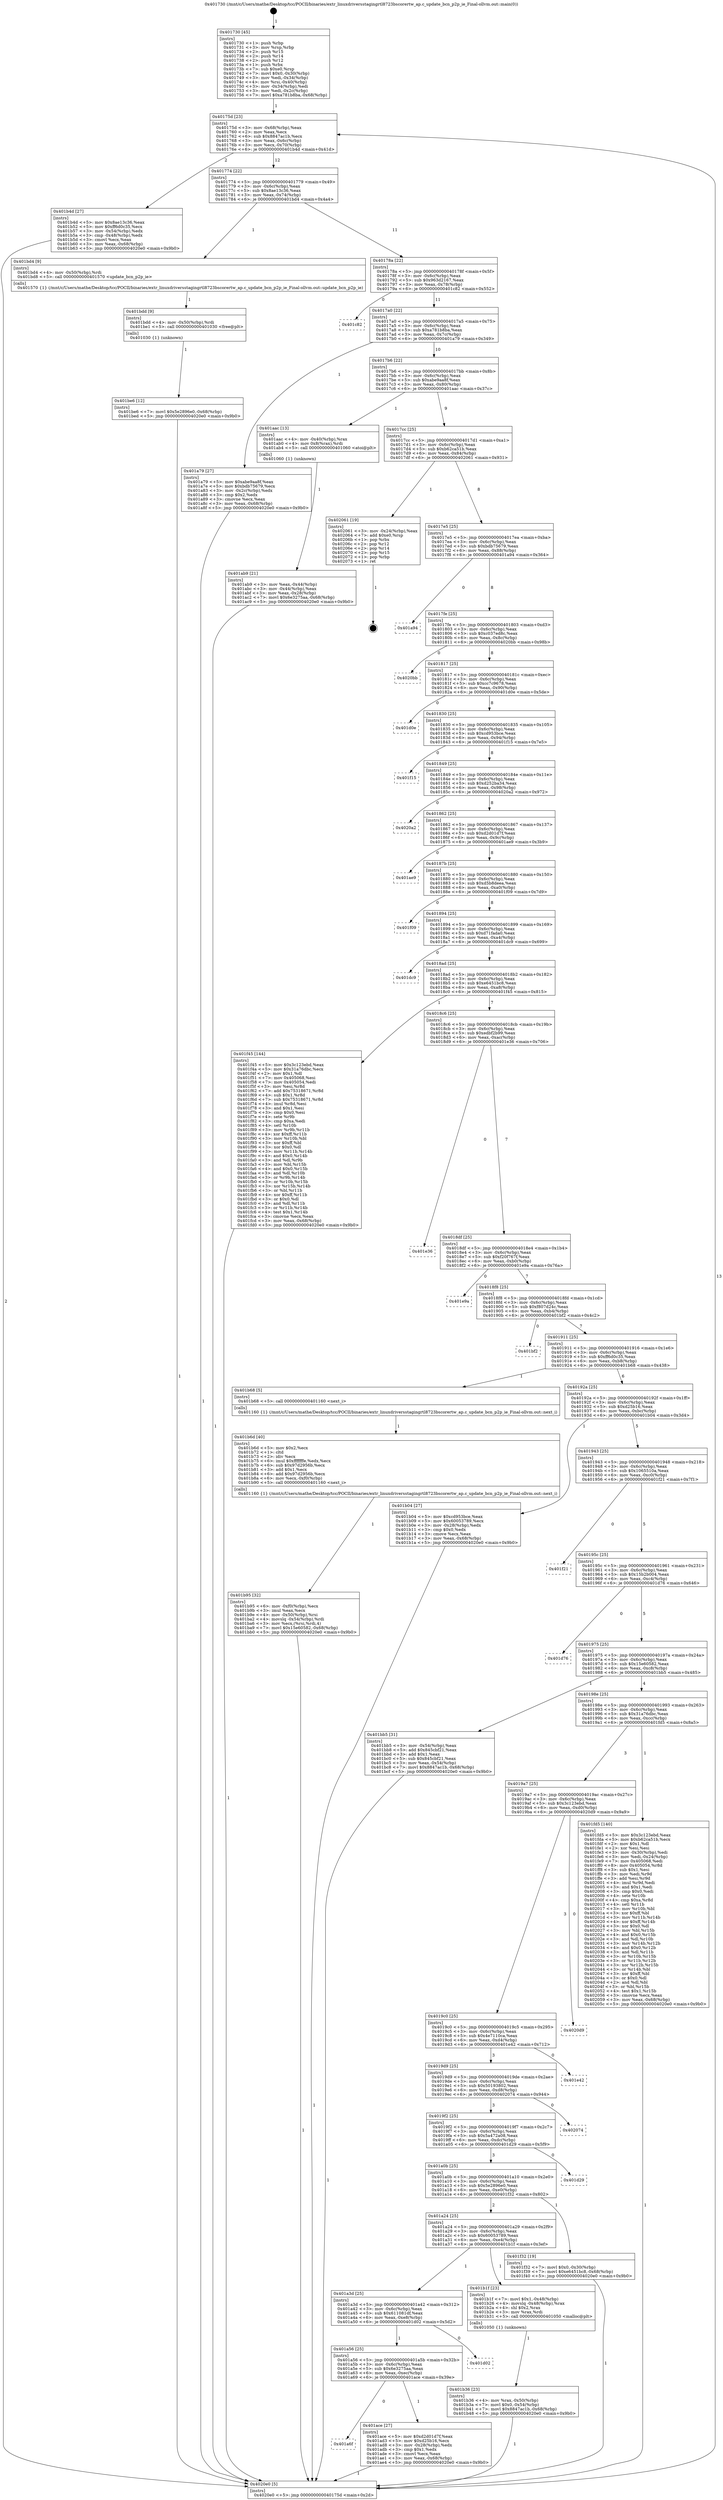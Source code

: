 digraph "0x401730" {
  label = "0x401730 (/mnt/c/Users/mathe/Desktop/tcc/POCII/binaries/extr_linuxdriversstagingrtl8723bscorertw_ap.c_update_bcn_p2p_ie_Final-ollvm.out::main(0))"
  labelloc = "t"
  node[shape=record]

  Entry [label="",width=0.3,height=0.3,shape=circle,fillcolor=black,style=filled]
  "0x40175d" [label="{
     0x40175d [23]\l
     | [instrs]\l
     &nbsp;&nbsp;0x40175d \<+3\>: mov -0x68(%rbp),%eax\l
     &nbsp;&nbsp;0x401760 \<+2\>: mov %eax,%ecx\l
     &nbsp;&nbsp;0x401762 \<+6\>: sub $0x8847ac1b,%ecx\l
     &nbsp;&nbsp;0x401768 \<+3\>: mov %eax,-0x6c(%rbp)\l
     &nbsp;&nbsp;0x40176b \<+3\>: mov %ecx,-0x70(%rbp)\l
     &nbsp;&nbsp;0x40176e \<+6\>: je 0000000000401b4d \<main+0x41d\>\l
  }"]
  "0x401b4d" [label="{
     0x401b4d [27]\l
     | [instrs]\l
     &nbsp;&nbsp;0x401b4d \<+5\>: mov $0x8ae13c36,%eax\l
     &nbsp;&nbsp;0x401b52 \<+5\>: mov $0xff6d0c35,%ecx\l
     &nbsp;&nbsp;0x401b57 \<+3\>: mov -0x54(%rbp),%edx\l
     &nbsp;&nbsp;0x401b5a \<+3\>: cmp -0x48(%rbp),%edx\l
     &nbsp;&nbsp;0x401b5d \<+3\>: cmovl %ecx,%eax\l
     &nbsp;&nbsp;0x401b60 \<+3\>: mov %eax,-0x68(%rbp)\l
     &nbsp;&nbsp;0x401b63 \<+5\>: jmp 00000000004020e0 \<main+0x9b0\>\l
  }"]
  "0x401774" [label="{
     0x401774 [22]\l
     | [instrs]\l
     &nbsp;&nbsp;0x401774 \<+5\>: jmp 0000000000401779 \<main+0x49\>\l
     &nbsp;&nbsp;0x401779 \<+3\>: mov -0x6c(%rbp),%eax\l
     &nbsp;&nbsp;0x40177c \<+5\>: sub $0x8ae13c36,%eax\l
     &nbsp;&nbsp;0x401781 \<+3\>: mov %eax,-0x74(%rbp)\l
     &nbsp;&nbsp;0x401784 \<+6\>: je 0000000000401bd4 \<main+0x4a4\>\l
  }"]
  Exit [label="",width=0.3,height=0.3,shape=circle,fillcolor=black,style=filled,peripheries=2]
  "0x401bd4" [label="{
     0x401bd4 [9]\l
     | [instrs]\l
     &nbsp;&nbsp;0x401bd4 \<+4\>: mov -0x50(%rbp),%rdi\l
     &nbsp;&nbsp;0x401bd8 \<+5\>: call 0000000000401570 \<update_bcn_p2p_ie\>\l
     | [calls]\l
     &nbsp;&nbsp;0x401570 \{1\} (/mnt/c/Users/mathe/Desktop/tcc/POCII/binaries/extr_linuxdriversstagingrtl8723bscorertw_ap.c_update_bcn_p2p_ie_Final-ollvm.out::update_bcn_p2p_ie)\l
  }"]
  "0x40178a" [label="{
     0x40178a [22]\l
     | [instrs]\l
     &nbsp;&nbsp;0x40178a \<+5\>: jmp 000000000040178f \<main+0x5f\>\l
     &nbsp;&nbsp;0x40178f \<+3\>: mov -0x6c(%rbp),%eax\l
     &nbsp;&nbsp;0x401792 \<+5\>: sub $0x963d2167,%eax\l
     &nbsp;&nbsp;0x401797 \<+3\>: mov %eax,-0x78(%rbp)\l
     &nbsp;&nbsp;0x40179a \<+6\>: je 0000000000401c82 \<main+0x552\>\l
  }"]
  "0x401be6" [label="{
     0x401be6 [12]\l
     | [instrs]\l
     &nbsp;&nbsp;0x401be6 \<+7\>: movl $0x5e2896e0,-0x68(%rbp)\l
     &nbsp;&nbsp;0x401bed \<+5\>: jmp 00000000004020e0 \<main+0x9b0\>\l
  }"]
  "0x401c82" [label="{
     0x401c82\l
  }", style=dashed]
  "0x4017a0" [label="{
     0x4017a0 [22]\l
     | [instrs]\l
     &nbsp;&nbsp;0x4017a0 \<+5\>: jmp 00000000004017a5 \<main+0x75\>\l
     &nbsp;&nbsp;0x4017a5 \<+3\>: mov -0x6c(%rbp),%eax\l
     &nbsp;&nbsp;0x4017a8 \<+5\>: sub $0xa781b8ba,%eax\l
     &nbsp;&nbsp;0x4017ad \<+3\>: mov %eax,-0x7c(%rbp)\l
     &nbsp;&nbsp;0x4017b0 \<+6\>: je 0000000000401a79 \<main+0x349\>\l
  }"]
  "0x401bdd" [label="{
     0x401bdd [9]\l
     | [instrs]\l
     &nbsp;&nbsp;0x401bdd \<+4\>: mov -0x50(%rbp),%rdi\l
     &nbsp;&nbsp;0x401be1 \<+5\>: call 0000000000401030 \<free@plt\>\l
     | [calls]\l
     &nbsp;&nbsp;0x401030 \{1\} (unknown)\l
  }"]
  "0x401a79" [label="{
     0x401a79 [27]\l
     | [instrs]\l
     &nbsp;&nbsp;0x401a79 \<+5\>: mov $0xabe9aa8f,%eax\l
     &nbsp;&nbsp;0x401a7e \<+5\>: mov $0xbdb75679,%ecx\l
     &nbsp;&nbsp;0x401a83 \<+3\>: mov -0x2c(%rbp),%edx\l
     &nbsp;&nbsp;0x401a86 \<+3\>: cmp $0x2,%edx\l
     &nbsp;&nbsp;0x401a89 \<+3\>: cmovne %ecx,%eax\l
     &nbsp;&nbsp;0x401a8c \<+3\>: mov %eax,-0x68(%rbp)\l
     &nbsp;&nbsp;0x401a8f \<+5\>: jmp 00000000004020e0 \<main+0x9b0\>\l
  }"]
  "0x4017b6" [label="{
     0x4017b6 [22]\l
     | [instrs]\l
     &nbsp;&nbsp;0x4017b6 \<+5\>: jmp 00000000004017bb \<main+0x8b\>\l
     &nbsp;&nbsp;0x4017bb \<+3\>: mov -0x6c(%rbp),%eax\l
     &nbsp;&nbsp;0x4017be \<+5\>: sub $0xabe9aa8f,%eax\l
     &nbsp;&nbsp;0x4017c3 \<+3\>: mov %eax,-0x80(%rbp)\l
     &nbsp;&nbsp;0x4017c6 \<+6\>: je 0000000000401aac \<main+0x37c\>\l
  }"]
  "0x4020e0" [label="{
     0x4020e0 [5]\l
     | [instrs]\l
     &nbsp;&nbsp;0x4020e0 \<+5\>: jmp 000000000040175d \<main+0x2d\>\l
  }"]
  "0x401730" [label="{
     0x401730 [45]\l
     | [instrs]\l
     &nbsp;&nbsp;0x401730 \<+1\>: push %rbp\l
     &nbsp;&nbsp;0x401731 \<+3\>: mov %rsp,%rbp\l
     &nbsp;&nbsp;0x401734 \<+2\>: push %r15\l
     &nbsp;&nbsp;0x401736 \<+2\>: push %r14\l
     &nbsp;&nbsp;0x401738 \<+2\>: push %r12\l
     &nbsp;&nbsp;0x40173a \<+1\>: push %rbx\l
     &nbsp;&nbsp;0x40173b \<+7\>: sub $0xe0,%rsp\l
     &nbsp;&nbsp;0x401742 \<+7\>: movl $0x0,-0x30(%rbp)\l
     &nbsp;&nbsp;0x401749 \<+3\>: mov %edi,-0x34(%rbp)\l
     &nbsp;&nbsp;0x40174c \<+4\>: mov %rsi,-0x40(%rbp)\l
     &nbsp;&nbsp;0x401750 \<+3\>: mov -0x34(%rbp),%edi\l
     &nbsp;&nbsp;0x401753 \<+3\>: mov %edi,-0x2c(%rbp)\l
     &nbsp;&nbsp;0x401756 \<+7\>: movl $0xa781b8ba,-0x68(%rbp)\l
  }"]
  "0x401b95" [label="{
     0x401b95 [32]\l
     | [instrs]\l
     &nbsp;&nbsp;0x401b95 \<+6\>: mov -0xf0(%rbp),%ecx\l
     &nbsp;&nbsp;0x401b9b \<+3\>: imul %eax,%ecx\l
     &nbsp;&nbsp;0x401b9e \<+4\>: mov -0x50(%rbp),%rsi\l
     &nbsp;&nbsp;0x401ba2 \<+4\>: movslq -0x54(%rbp),%rdi\l
     &nbsp;&nbsp;0x401ba6 \<+3\>: mov %ecx,(%rsi,%rdi,4)\l
     &nbsp;&nbsp;0x401ba9 \<+7\>: movl $0x15e60582,-0x68(%rbp)\l
     &nbsp;&nbsp;0x401bb0 \<+5\>: jmp 00000000004020e0 \<main+0x9b0\>\l
  }"]
  "0x401aac" [label="{
     0x401aac [13]\l
     | [instrs]\l
     &nbsp;&nbsp;0x401aac \<+4\>: mov -0x40(%rbp),%rax\l
     &nbsp;&nbsp;0x401ab0 \<+4\>: mov 0x8(%rax),%rdi\l
     &nbsp;&nbsp;0x401ab4 \<+5\>: call 0000000000401060 \<atoi@plt\>\l
     | [calls]\l
     &nbsp;&nbsp;0x401060 \{1\} (unknown)\l
  }"]
  "0x4017cc" [label="{
     0x4017cc [25]\l
     | [instrs]\l
     &nbsp;&nbsp;0x4017cc \<+5\>: jmp 00000000004017d1 \<main+0xa1\>\l
     &nbsp;&nbsp;0x4017d1 \<+3\>: mov -0x6c(%rbp),%eax\l
     &nbsp;&nbsp;0x4017d4 \<+5\>: sub $0xb62ca51b,%eax\l
     &nbsp;&nbsp;0x4017d9 \<+6\>: mov %eax,-0x84(%rbp)\l
     &nbsp;&nbsp;0x4017df \<+6\>: je 0000000000402061 \<main+0x931\>\l
  }"]
  "0x401ab9" [label="{
     0x401ab9 [21]\l
     | [instrs]\l
     &nbsp;&nbsp;0x401ab9 \<+3\>: mov %eax,-0x44(%rbp)\l
     &nbsp;&nbsp;0x401abc \<+3\>: mov -0x44(%rbp),%eax\l
     &nbsp;&nbsp;0x401abf \<+3\>: mov %eax,-0x28(%rbp)\l
     &nbsp;&nbsp;0x401ac2 \<+7\>: movl $0x6e3275aa,-0x68(%rbp)\l
     &nbsp;&nbsp;0x401ac9 \<+5\>: jmp 00000000004020e0 \<main+0x9b0\>\l
  }"]
  "0x401b6d" [label="{
     0x401b6d [40]\l
     | [instrs]\l
     &nbsp;&nbsp;0x401b6d \<+5\>: mov $0x2,%ecx\l
     &nbsp;&nbsp;0x401b72 \<+1\>: cltd\l
     &nbsp;&nbsp;0x401b73 \<+2\>: idiv %ecx\l
     &nbsp;&nbsp;0x401b75 \<+6\>: imul $0xfffffffe,%edx,%ecx\l
     &nbsp;&nbsp;0x401b7b \<+6\>: sub $0x97d2956b,%ecx\l
     &nbsp;&nbsp;0x401b81 \<+3\>: add $0x1,%ecx\l
     &nbsp;&nbsp;0x401b84 \<+6\>: add $0x97d2956b,%ecx\l
     &nbsp;&nbsp;0x401b8a \<+6\>: mov %ecx,-0xf0(%rbp)\l
     &nbsp;&nbsp;0x401b90 \<+5\>: call 0000000000401160 \<next_i\>\l
     | [calls]\l
     &nbsp;&nbsp;0x401160 \{1\} (/mnt/c/Users/mathe/Desktop/tcc/POCII/binaries/extr_linuxdriversstagingrtl8723bscorertw_ap.c_update_bcn_p2p_ie_Final-ollvm.out::next_i)\l
  }"]
  "0x402061" [label="{
     0x402061 [19]\l
     | [instrs]\l
     &nbsp;&nbsp;0x402061 \<+3\>: mov -0x24(%rbp),%eax\l
     &nbsp;&nbsp;0x402064 \<+7\>: add $0xe0,%rsp\l
     &nbsp;&nbsp;0x40206b \<+1\>: pop %rbx\l
     &nbsp;&nbsp;0x40206c \<+2\>: pop %r12\l
     &nbsp;&nbsp;0x40206e \<+2\>: pop %r14\l
     &nbsp;&nbsp;0x402070 \<+2\>: pop %r15\l
     &nbsp;&nbsp;0x402072 \<+1\>: pop %rbp\l
     &nbsp;&nbsp;0x402073 \<+1\>: ret\l
  }"]
  "0x4017e5" [label="{
     0x4017e5 [25]\l
     | [instrs]\l
     &nbsp;&nbsp;0x4017e5 \<+5\>: jmp 00000000004017ea \<main+0xba\>\l
     &nbsp;&nbsp;0x4017ea \<+3\>: mov -0x6c(%rbp),%eax\l
     &nbsp;&nbsp;0x4017ed \<+5\>: sub $0xbdb75679,%eax\l
     &nbsp;&nbsp;0x4017f2 \<+6\>: mov %eax,-0x88(%rbp)\l
     &nbsp;&nbsp;0x4017f8 \<+6\>: je 0000000000401a94 \<main+0x364\>\l
  }"]
  "0x401b36" [label="{
     0x401b36 [23]\l
     | [instrs]\l
     &nbsp;&nbsp;0x401b36 \<+4\>: mov %rax,-0x50(%rbp)\l
     &nbsp;&nbsp;0x401b3a \<+7\>: movl $0x0,-0x54(%rbp)\l
     &nbsp;&nbsp;0x401b41 \<+7\>: movl $0x8847ac1b,-0x68(%rbp)\l
     &nbsp;&nbsp;0x401b48 \<+5\>: jmp 00000000004020e0 \<main+0x9b0\>\l
  }"]
  "0x401a94" [label="{
     0x401a94\l
  }", style=dashed]
  "0x4017fe" [label="{
     0x4017fe [25]\l
     | [instrs]\l
     &nbsp;&nbsp;0x4017fe \<+5\>: jmp 0000000000401803 \<main+0xd3\>\l
     &nbsp;&nbsp;0x401803 \<+3\>: mov -0x6c(%rbp),%eax\l
     &nbsp;&nbsp;0x401806 \<+5\>: sub $0xc037ed8c,%eax\l
     &nbsp;&nbsp;0x40180b \<+6\>: mov %eax,-0x8c(%rbp)\l
     &nbsp;&nbsp;0x401811 \<+6\>: je 00000000004020bb \<main+0x98b\>\l
  }"]
  "0x401a6f" [label="{
     0x401a6f\l
  }", style=dashed]
  "0x4020bb" [label="{
     0x4020bb\l
  }", style=dashed]
  "0x401817" [label="{
     0x401817 [25]\l
     | [instrs]\l
     &nbsp;&nbsp;0x401817 \<+5\>: jmp 000000000040181c \<main+0xec\>\l
     &nbsp;&nbsp;0x40181c \<+3\>: mov -0x6c(%rbp),%eax\l
     &nbsp;&nbsp;0x40181f \<+5\>: sub $0xcc7c9678,%eax\l
     &nbsp;&nbsp;0x401824 \<+6\>: mov %eax,-0x90(%rbp)\l
     &nbsp;&nbsp;0x40182a \<+6\>: je 0000000000401d0e \<main+0x5de\>\l
  }"]
  "0x401ace" [label="{
     0x401ace [27]\l
     | [instrs]\l
     &nbsp;&nbsp;0x401ace \<+5\>: mov $0xd2d01d7f,%eax\l
     &nbsp;&nbsp;0x401ad3 \<+5\>: mov $0xd25b16,%ecx\l
     &nbsp;&nbsp;0x401ad8 \<+3\>: mov -0x28(%rbp),%edx\l
     &nbsp;&nbsp;0x401adb \<+3\>: cmp $0x1,%edx\l
     &nbsp;&nbsp;0x401ade \<+3\>: cmovl %ecx,%eax\l
     &nbsp;&nbsp;0x401ae1 \<+3\>: mov %eax,-0x68(%rbp)\l
     &nbsp;&nbsp;0x401ae4 \<+5\>: jmp 00000000004020e0 \<main+0x9b0\>\l
  }"]
  "0x401d0e" [label="{
     0x401d0e\l
  }", style=dashed]
  "0x401830" [label="{
     0x401830 [25]\l
     | [instrs]\l
     &nbsp;&nbsp;0x401830 \<+5\>: jmp 0000000000401835 \<main+0x105\>\l
     &nbsp;&nbsp;0x401835 \<+3\>: mov -0x6c(%rbp),%eax\l
     &nbsp;&nbsp;0x401838 \<+5\>: sub $0xcd953bce,%eax\l
     &nbsp;&nbsp;0x40183d \<+6\>: mov %eax,-0x94(%rbp)\l
     &nbsp;&nbsp;0x401843 \<+6\>: je 0000000000401f15 \<main+0x7e5\>\l
  }"]
  "0x401a56" [label="{
     0x401a56 [25]\l
     | [instrs]\l
     &nbsp;&nbsp;0x401a56 \<+5\>: jmp 0000000000401a5b \<main+0x32b\>\l
     &nbsp;&nbsp;0x401a5b \<+3\>: mov -0x6c(%rbp),%eax\l
     &nbsp;&nbsp;0x401a5e \<+5\>: sub $0x6e3275aa,%eax\l
     &nbsp;&nbsp;0x401a63 \<+6\>: mov %eax,-0xec(%rbp)\l
     &nbsp;&nbsp;0x401a69 \<+6\>: je 0000000000401ace \<main+0x39e\>\l
  }"]
  "0x401f15" [label="{
     0x401f15\l
  }", style=dashed]
  "0x401849" [label="{
     0x401849 [25]\l
     | [instrs]\l
     &nbsp;&nbsp;0x401849 \<+5\>: jmp 000000000040184e \<main+0x11e\>\l
     &nbsp;&nbsp;0x40184e \<+3\>: mov -0x6c(%rbp),%eax\l
     &nbsp;&nbsp;0x401851 \<+5\>: sub $0xd252ba34,%eax\l
     &nbsp;&nbsp;0x401856 \<+6\>: mov %eax,-0x98(%rbp)\l
     &nbsp;&nbsp;0x40185c \<+6\>: je 00000000004020a2 \<main+0x972\>\l
  }"]
  "0x401d02" [label="{
     0x401d02\l
  }", style=dashed]
  "0x4020a2" [label="{
     0x4020a2\l
  }", style=dashed]
  "0x401862" [label="{
     0x401862 [25]\l
     | [instrs]\l
     &nbsp;&nbsp;0x401862 \<+5\>: jmp 0000000000401867 \<main+0x137\>\l
     &nbsp;&nbsp;0x401867 \<+3\>: mov -0x6c(%rbp),%eax\l
     &nbsp;&nbsp;0x40186a \<+5\>: sub $0xd2d01d7f,%eax\l
     &nbsp;&nbsp;0x40186f \<+6\>: mov %eax,-0x9c(%rbp)\l
     &nbsp;&nbsp;0x401875 \<+6\>: je 0000000000401ae9 \<main+0x3b9\>\l
  }"]
  "0x401a3d" [label="{
     0x401a3d [25]\l
     | [instrs]\l
     &nbsp;&nbsp;0x401a3d \<+5\>: jmp 0000000000401a42 \<main+0x312\>\l
     &nbsp;&nbsp;0x401a42 \<+3\>: mov -0x6c(%rbp),%eax\l
     &nbsp;&nbsp;0x401a45 \<+5\>: sub $0x611081df,%eax\l
     &nbsp;&nbsp;0x401a4a \<+6\>: mov %eax,-0xe8(%rbp)\l
     &nbsp;&nbsp;0x401a50 \<+6\>: je 0000000000401d02 \<main+0x5d2\>\l
  }"]
  "0x401ae9" [label="{
     0x401ae9\l
  }", style=dashed]
  "0x40187b" [label="{
     0x40187b [25]\l
     | [instrs]\l
     &nbsp;&nbsp;0x40187b \<+5\>: jmp 0000000000401880 \<main+0x150\>\l
     &nbsp;&nbsp;0x401880 \<+3\>: mov -0x6c(%rbp),%eax\l
     &nbsp;&nbsp;0x401883 \<+5\>: sub $0xd5b8deea,%eax\l
     &nbsp;&nbsp;0x401888 \<+6\>: mov %eax,-0xa0(%rbp)\l
     &nbsp;&nbsp;0x40188e \<+6\>: je 0000000000401f09 \<main+0x7d9\>\l
  }"]
  "0x401b1f" [label="{
     0x401b1f [23]\l
     | [instrs]\l
     &nbsp;&nbsp;0x401b1f \<+7\>: movl $0x1,-0x48(%rbp)\l
     &nbsp;&nbsp;0x401b26 \<+4\>: movslq -0x48(%rbp),%rax\l
     &nbsp;&nbsp;0x401b2a \<+4\>: shl $0x2,%rax\l
     &nbsp;&nbsp;0x401b2e \<+3\>: mov %rax,%rdi\l
     &nbsp;&nbsp;0x401b31 \<+5\>: call 0000000000401050 \<malloc@plt\>\l
     | [calls]\l
     &nbsp;&nbsp;0x401050 \{1\} (unknown)\l
  }"]
  "0x401f09" [label="{
     0x401f09\l
  }", style=dashed]
  "0x401894" [label="{
     0x401894 [25]\l
     | [instrs]\l
     &nbsp;&nbsp;0x401894 \<+5\>: jmp 0000000000401899 \<main+0x169\>\l
     &nbsp;&nbsp;0x401899 \<+3\>: mov -0x6c(%rbp),%eax\l
     &nbsp;&nbsp;0x40189c \<+5\>: sub $0xd71fada0,%eax\l
     &nbsp;&nbsp;0x4018a1 \<+6\>: mov %eax,-0xa4(%rbp)\l
     &nbsp;&nbsp;0x4018a7 \<+6\>: je 0000000000401dc9 \<main+0x699\>\l
  }"]
  "0x401a24" [label="{
     0x401a24 [25]\l
     | [instrs]\l
     &nbsp;&nbsp;0x401a24 \<+5\>: jmp 0000000000401a29 \<main+0x2f9\>\l
     &nbsp;&nbsp;0x401a29 \<+3\>: mov -0x6c(%rbp),%eax\l
     &nbsp;&nbsp;0x401a2c \<+5\>: sub $0x60053789,%eax\l
     &nbsp;&nbsp;0x401a31 \<+6\>: mov %eax,-0xe4(%rbp)\l
     &nbsp;&nbsp;0x401a37 \<+6\>: je 0000000000401b1f \<main+0x3ef\>\l
  }"]
  "0x401dc9" [label="{
     0x401dc9\l
  }", style=dashed]
  "0x4018ad" [label="{
     0x4018ad [25]\l
     | [instrs]\l
     &nbsp;&nbsp;0x4018ad \<+5\>: jmp 00000000004018b2 \<main+0x182\>\l
     &nbsp;&nbsp;0x4018b2 \<+3\>: mov -0x6c(%rbp),%eax\l
     &nbsp;&nbsp;0x4018b5 \<+5\>: sub $0xe6451bc8,%eax\l
     &nbsp;&nbsp;0x4018ba \<+6\>: mov %eax,-0xa8(%rbp)\l
     &nbsp;&nbsp;0x4018c0 \<+6\>: je 0000000000401f45 \<main+0x815\>\l
  }"]
  "0x401f32" [label="{
     0x401f32 [19]\l
     | [instrs]\l
     &nbsp;&nbsp;0x401f32 \<+7\>: movl $0x0,-0x30(%rbp)\l
     &nbsp;&nbsp;0x401f39 \<+7\>: movl $0xe6451bc8,-0x68(%rbp)\l
     &nbsp;&nbsp;0x401f40 \<+5\>: jmp 00000000004020e0 \<main+0x9b0\>\l
  }"]
  "0x401f45" [label="{
     0x401f45 [144]\l
     | [instrs]\l
     &nbsp;&nbsp;0x401f45 \<+5\>: mov $0x3c123ebd,%eax\l
     &nbsp;&nbsp;0x401f4a \<+5\>: mov $0x31a76dbc,%ecx\l
     &nbsp;&nbsp;0x401f4f \<+2\>: mov $0x1,%dl\l
     &nbsp;&nbsp;0x401f51 \<+7\>: mov 0x405068,%esi\l
     &nbsp;&nbsp;0x401f58 \<+7\>: mov 0x405054,%edi\l
     &nbsp;&nbsp;0x401f5f \<+3\>: mov %esi,%r8d\l
     &nbsp;&nbsp;0x401f62 \<+7\>: add $0x75318671,%r8d\l
     &nbsp;&nbsp;0x401f69 \<+4\>: sub $0x1,%r8d\l
     &nbsp;&nbsp;0x401f6d \<+7\>: sub $0x75318671,%r8d\l
     &nbsp;&nbsp;0x401f74 \<+4\>: imul %r8d,%esi\l
     &nbsp;&nbsp;0x401f78 \<+3\>: and $0x1,%esi\l
     &nbsp;&nbsp;0x401f7b \<+3\>: cmp $0x0,%esi\l
     &nbsp;&nbsp;0x401f7e \<+4\>: sete %r9b\l
     &nbsp;&nbsp;0x401f82 \<+3\>: cmp $0xa,%edi\l
     &nbsp;&nbsp;0x401f85 \<+4\>: setl %r10b\l
     &nbsp;&nbsp;0x401f89 \<+3\>: mov %r9b,%r11b\l
     &nbsp;&nbsp;0x401f8c \<+4\>: xor $0xff,%r11b\l
     &nbsp;&nbsp;0x401f90 \<+3\>: mov %r10b,%bl\l
     &nbsp;&nbsp;0x401f93 \<+3\>: xor $0xff,%bl\l
     &nbsp;&nbsp;0x401f96 \<+3\>: xor $0x0,%dl\l
     &nbsp;&nbsp;0x401f99 \<+3\>: mov %r11b,%r14b\l
     &nbsp;&nbsp;0x401f9c \<+4\>: and $0x0,%r14b\l
     &nbsp;&nbsp;0x401fa0 \<+3\>: and %dl,%r9b\l
     &nbsp;&nbsp;0x401fa3 \<+3\>: mov %bl,%r15b\l
     &nbsp;&nbsp;0x401fa6 \<+4\>: and $0x0,%r15b\l
     &nbsp;&nbsp;0x401faa \<+3\>: and %dl,%r10b\l
     &nbsp;&nbsp;0x401fad \<+3\>: or %r9b,%r14b\l
     &nbsp;&nbsp;0x401fb0 \<+3\>: or %r10b,%r15b\l
     &nbsp;&nbsp;0x401fb3 \<+3\>: xor %r15b,%r14b\l
     &nbsp;&nbsp;0x401fb6 \<+3\>: or %bl,%r11b\l
     &nbsp;&nbsp;0x401fb9 \<+4\>: xor $0xff,%r11b\l
     &nbsp;&nbsp;0x401fbd \<+3\>: or $0x0,%dl\l
     &nbsp;&nbsp;0x401fc0 \<+3\>: and %dl,%r11b\l
     &nbsp;&nbsp;0x401fc3 \<+3\>: or %r11b,%r14b\l
     &nbsp;&nbsp;0x401fc6 \<+4\>: test $0x1,%r14b\l
     &nbsp;&nbsp;0x401fca \<+3\>: cmovne %ecx,%eax\l
     &nbsp;&nbsp;0x401fcd \<+3\>: mov %eax,-0x68(%rbp)\l
     &nbsp;&nbsp;0x401fd0 \<+5\>: jmp 00000000004020e0 \<main+0x9b0\>\l
  }"]
  "0x4018c6" [label="{
     0x4018c6 [25]\l
     | [instrs]\l
     &nbsp;&nbsp;0x4018c6 \<+5\>: jmp 00000000004018cb \<main+0x19b\>\l
     &nbsp;&nbsp;0x4018cb \<+3\>: mov -0x6c(%rbp),%eax\l
     &nbsp;&nbsp;0x4018ce \<+5\>: sub $0xedbf2b99,%eax\l
     &nbsp;&nbsp;0x4018d3 \<+6\>: mov %eax,-0xac(%rbp)\l
     &nbsp;&nbsp;0x4018d9 \<+6\>: je 0000000000401e36 \<main+0x706\>\l
  }"]
  "0x401a0b" [label="{
     0x401a0b [25]\l
     | [instrs]\l
     &nbsp;&nbsp;0x401a0b \<+5\>: jmp 0000000000401a10 \<main+0x2e0\>\l
     &nbsp;&nbsp;0x401a10 \<+3\>: mov -0x6c(%rbp),%eax\l
     &nbsp;&nbsp;0x401a13 \<+5\>: sub $0x5e2896e0,%eax\l
     &nbsp;&nbsp;0x401a18 \<+6\>: mov %eax,-0xe0(%rbp)\l
     &nbsp;&nbsp;0x401a1e \<+6\>: je 0000000000401f32 \<main+0x802\>\l
  }"]
  "0x401e36" [label="{
     0x401e36\l
  }", style=dashed]
  "0x4018df" [label="{
     0x4018df [25]\l
     | [instrs]\l
     &nbsp;&nbsp;0x4018df \<+5\>: jmp 00000000004018e4 \<main+0x1b4\>\l
     &nbsp;&nbsp;0x4018e4 \<+3\>: mov -0x6c(%rbp),%eax\l
     &nbsp;&nbsp;0x4018e7 \<+5\>: sub $0xf20f767f,%eax\l
     &nbsp;&nbsp;0x4018ec \<+6\>: mov %eax,-0xb0(%rbp)\l
     &nbsp;&nbsp;0x4018f2 \<+6\>: je 0000000000401e9a \<main+0x76a\>\l
  }"]
  "0x401d29" [label="{
     0x401d29\l
  }", style=dashed]
  "0x401e9a" [label="{
     0x401e9a\l
  }", style=dashed]
  "0x4018f8" [label="{
     0x4018f8 [25]\l
     | [instrs]\l
     &nbsp;&nbsp;0x4018f8 \<+5\>: jmp 00000000004018fd \<main+0x1cd\>\l
     &nbsp;&nbsp;0x4018fd \<+3\>: mov -0x6c(%rbp),%eax\l
     &nbsp;&nbsp;0x401900 \<+5\>: sub $0xf807d24c,%eax\l
     &nbsp;&nbsp;0x401905 \<+6\>: mov %eax,-0xb4(%rbp)\l
     &nbsp;&nbsp;0x40190b \<+6\>: je 0000000000401bf2 \<main+0x4c2\>\l
  }"]
  "0x4019f2" [label="{
     0x4019f2 [25]\l
     | [instrs]\l
     &nbsp;&nbsp;0x4019f2 \<+5\>: jmp 00000000004019f7 \<main+0x2c7\>\l
     &nbsp;&nbsp;0x4019f7 \<+3\>: mov -0x6c(%rbp),%eax\l
     &nbsp;&nbsp;0x4019fa \<+5\>: sub $0x5a472a08,%eax\l
     &nbsp;&nbsp;0x4019ff \<+6\>: mov %eax,-0xdc(%rbp)\l
     &nbsp;&nbsp;0x401a05 \<+6\>: je 0000000000401d29 \<main+0x5f9\>\l
  }"]
  "0x401bf2" [label="{
     0x401bf2\l
  }", style=dashed]
  "0x401911" [label="{
     0x401911 [25]\l
     | [instrs]\l
     &nbsp;&nbsp;0x401911 \<+5\>: jmp 0000000000401916 \<main+0x1e6\>\l
     &nbsp;&nbsp;0x401916 \<+3\>: mov -0x6c(%rbp),%eax\l
     &nbsp;&nbsp;0x401919 \<+5\>: sub $0xff6d0c35,%eax\l
     &nbsp;&nbsp;0x40191e \<+6\>: mov %eax,-0xb8(%rbp)\l
     &nbsp;&nbsp;0x401924 \<+6\>: je 0000000000401b68 \<main+0x438\>\l
  }"]
  "0x402074" [label="{
     0x402074\l
  }", style=dashed]
  "0x401b68" [label="{
     0x401b68 [5]\l
     | [instrs]\l
     &nbsp;&nbsp;0x401b68 \<+5\>: call 0000000000401160 \<next_i\>\l
     | [calls]\l
     &nbsp;&nbsp;0x401160 \{1\} (/mnt/c/Users/mathe/Desktop/tcc/POCII/binaries/extr_linuxdriversstagingrtl8723bscorertw_ap.c_update_bcn_p2p_ie_Final-ollvm.out::next_i)\l
  }"]
  "0x40192a" [label="{
     0x40192a [25]\l
     | [instrs]\l
     &nbsp;&nbsp;0x40192a \<+5\>: jmp 000000000040192f \<main+0x1ff\>\l
     &nbsp;&nbsp;0x40192f \<+3\>: mov -0x6c(%rbp),%eax\l
     &nbsp;&nbsp;0x401932 \<+5\>: sub $0xd25b16,%eax\l
     &nbsp;&nbsp;0x401937 \<+6\>: mov %eax,-0xbc(%rbp)\l
     &nbsp;&nbsp;0x40193d \<+6\>: je 0000000000401b04 \<main+0x3d4\>\l
  }"]
  "0x4019d9" [label="{
     0x4019d9 [25]\l
     | [instrs]\l
     &nbsp;&nbsp;0x4019d9 \<+5\>: jmp 00000000004019de \<main+0x2ae\>\l
     &nbsp;&nbsp;0x4019de \<+3\>: mov -0x6c(%rbp),%eax\l
     &nbsp;&nbsp;0x4019e1 \<+5\>: sub $0x50193802,%eax\l
     &nbsp;&nbsp;0x4019e6 \<+6\>: mov %eax,-0xd8(%rbp)\l
     &nbsp;&nbsp;0x4019ec \<+6\>: je 0000000000402074 \<main+0x944\>\l
  }"]
  "0x401b04" [label="{
     0x401b04 [27]\l
     | [instrs]\l
     &nbsp;&nbsp;0x401b04 \<+5\>: mov $0xcd953bce,%eax\l
     &nbsp;&nbsp;0x401b09 \<+5\>: mov $0x60053789,%ecx\l
     &nbsp;&nbsp;0x401b0e \<+3\>: mov -0x28(%rbp),%edx\l
     &nbsp;&nbsp;0x401b11 \<+3\>: cmp $0x0,%edx\l
     &nbsp;&nbsp;0x401b14 \<+3\>: cmove %ecx,%eax\l
     &nbsp;&nbsp;0x401b17 \<+3\>: mov %eax,-0x68(%rbp)\l
     &nbsp;&nbsp;0x401b1a \<+5\>: jmp 00000000004020e0 \<main+0x9b0\>\l
  }"]
  "0x401943" [label="{
     0x401943 [25]\l
     | [instrs]\l
     &nbsp;&nbsp;0x401943 \<+5\>: jmp 0000000000401948 \<main+0x218\>\l
     &nbsp;&nbsp;0x401948 \<+3\>: mov -0x6c(%rbp),%eax\l
     &nbsp;&nbsp;0x40194b \<+5\>: sub $0x1065510a,%eax\l
     &nbsp;&nbsp;0x401950 \<+6\>: mov %eax,-0xc0(%rbp)\l
     &nbsp;&nbsp;0x401956 \<+6\>: je 0000000000401f21 \<main+0x7f1\>\l
  }"]
  "0x401e42" [label="{
     0x401e42\l
  }", style=dashed]
  "0x401f21" [label="{
     0x401f21\l
  }", style=dashed]
  "0x40195c" [label="{
     0x40195c [25]\l
     | [instrs]\l
     &nbsp;&nbsp;0x40195c \<+5\>: jmp 0000000000401961 \<main+0x231\>\l
     &nbsp;&nbsp;0x401961 \<+3\>: mov -0x6c(%rbp),%eax\l
     &nbsp;&nbsp;0x401964 \<+5\>: sub $0x15b2b004,%eax\l
     &nbsp;&nbsp;0x401969 \<+6\>: mov %eax,-0xc4(%rbp)\l
     &nbsp;&nbsp;0x40196f \<+6\>: je 0000000000401d76 \<main+0x646\>\l
  }"]
  "0x4019c0" [label="{
     0x4019c0 [25]\l
     | [instrs]\l
     &nbsp;&nbsp;0x4019c0 \<+5\>: jmp 00000000004019c5 \<main+0x295\>\l
     &nbsp;&nbsp;0x4019c5 \<+3\>: mov -0x6c(%rbp),%eax\l
     &nbsp;&nbsp;0x4019c8 \<+5\>: sub $0x4e7110ca,%eax\l
     &nbsp;&nbsp;0x4019cd \<+6\>: mov %eax,-0xd4(%rbp)\l
     &nbsp;&nbsp;0x4019d3 \<+6\>: je 0000000000401e42 \<main+0x712\>\l
  }"]
  "0x401d76" [label="{
     0x401d76\l
  }", style=dashed]
  "0x401975" [label="{
     0x401975 [25]\l
     | [instrs]\l
     &nbsp;&nbsp;0x401975 \<+5\>: jmp 000000000040197a \<main+0x24a\>\l
     &nbsp;&nbsp;0x40197a \<+3\>: mov -0x6c(%rbp),%eax\l
     &nbsp;&nbsp;0x40197d \<+5\>: sub $0x15e60582,%eax\l
     &nbsp;&nbsp;0x401982 \<+6\>: mov %eax,-0xc8(%rbp)\l
     &nbsp;&nbsp;0x401988 \<+6\>: je 0000000000401bb5 \<main+0x485\>\l
  }"]
  "0x4020d9" [label="{
     0x4020d9\l
  }", style=dashed]
  "0x401bb5" [label="{
     0x401bb5 [31]\l
     | [instrs]\l
     &nbsp;&nbsp;0x401bb5 \<+3\>: mov -0x54(%rbp),%eax\l
     &nbsp;&nbsp;0x401bb8 \<+5\>: add $0x845cbf21,%eax\l
     &nbsp;&nbsp;0x401bbd \<+3\>: add $0x1,%eax\l
     &nbsp;&nbsp;0x401bc0 \<+5\>: sub $0x845cbf21,%eax\l
     &nbsp;&nbsp;0x401bc5 \<+3\>: mov %eax,-0x54(%rbp)\l
     &nbsp;&nbsp;0x401bc8 \<+7\>: movl $0x8847ac1b,-0x68(%rbp)\l
     &nbsp;&nbsp;0x401bcf \<+5\>: jmp 00000000004020e0 \<main+0x9b0\>\l
  }"]
  "0x40198e" [label="{
     0x40198e [25]\l
     | [instrs]\l
     &nbsp;&nbsp;0x40198e \<+5\>: jmp 0000000000401993 \<main+0x263\>\l
     &nbsp;&nbsp;0x401993 \<+3\>: mov -0x6c(%rbp),%eax\l
     &nbsp;&nbsp;0x401996 \<+5\>: sub $0x31a76dbc,%eax\l
     &nbsp;&nbsp;0x40199b \<+6\>: mov %eax,-0xcc(%rbp)\l
     &nbsp;&nbsp;0x4019a1 \<+6\>: je 0000000000401fd5 \<main+0x8a5\>\l
  }"]
  "0x4019a7" [label="{
     0x4019a7 [25]\l
     | [instrs]\l
     &nbsp;&nbsp;0x4019a7 \<+5\>: jmp 00000000004019ac \<main+0x27c\>\l
     &nbsp;&nbsp;0x4019ac \<+3\>: mov -0x6c(%rbp),%eax\l
     &nbsp;&nbsp;0x4019af \<+5\>: sub $0x3c123ebd,%eax\l
     &nbsp;&nbsp;0x4019b4 \<+6\>: mov %eax,-0xd0(%rbp)\l
     &nbsp;&nbsp;0x4019ba \<+6\>: je 00000000004020d9 \<main+0x9a9\>\l
  }"]
  "0x401fd5" [label="{
     0x401fd5 [140]\l
     | [instrs]\l
     &nbsp;&nbsp;0x401fd5 \<+5\>: mov $0x3c123ebd,%eax\l
     &nbsp;&nbsp;0x401fda \<+5\>: mov $0xb62ca51b,%ecx\l
     &nbsp;&nbsp;0x401fdf \<+2\>: mov $0x1,%dl\l
     &nbsp;&nbsp;0x401fe1 \<+2\>: xor %esi,%esi\l
     &nbsp;&nbsp;0x401fe3 \<+3\>: mov -0x30(%rbp),%edi\l
     &nbsp;&nbsp;0x401fe6 \<+3\>: mov %edi,-0x24(%rbp)\l
     &nbsp;&nbsp;0x401fe9 \<+7\>: mov 0x405068,%edi\l
     &nbsp;&nbsp;0x401ff0 \<+8\>: mov 0x405054,%r8d\l
     &nbsp;&nbsp;0x401ff8 \<+3\>: sub $0x1,%esi\l
     &nbsp;&nbsp;0x401ffb \<+3\>: mov %edi,%r9d\l
     &nbsp;&nbsp;0x401ffe \<+3\>: add %esi,%r9d\l
     &nbsp;&nbsp;0x402001 \<+4\>: imul %r9d,%edi\l
     &nbsp;&nbsp;0x402005 \<+3\>: and $0x1,%edi\l
     &nbsp;&nbsp;0x402008 \<+3\>: cmp $0x0,%edi\l
     &nbsp;&nbsp;0x40200b \<+4\>: sete %r10b\l
     &nbsp;&nbsp;0x40200f \<+4\>: cmp $0xa,%r8d\l
     &nbsp;&nbsp;0x402013 \<+4\>: setl %r11b\l
     &nbsp;&nbsp;0x402017 \<+3\>: mov %r10b,%bl\l
     &nbsp;&nbsp;0x40201a \<+3\>: xor $0xff,%bl\l
     &nbsp;&nbsp;0x40201d \<+3\>: mov %r11b,%r14b\l
     &nbsp;&nbsp;0x402020 \<+4\>: xor $0xff,%r14b\l
     &nbsp;&nbsp;0x402024 \<+3\>: xor $0x0,%dl\l
     &nbsp;&nbsp;0x402027 \<+3\>: mov %bl,%r15b\l
     &nbsp;&nbsp;0x40202a \<+4\>: and $0x0,%r15b\l
     &nbsp;&nbsp;0x40202e \<+3\>: and %dl,%r10b\l
     &nbsp;&nbsp;0x402031 \<+3\>: mov %r14b,%r12b\l
     &nbsp;&nbsp;0x402034 \<+4\>: and $0x0,%r12b\l
     &nbsp;&nbsp;0x402038 \<+3\>: and %dl,%r11b\l
     &nbsp;&nbsp;0x40203b \<+3\>: or %r10b,%r15b\l
     &nbsp;&nbsp;0x40203e \<+3\>: or %r11b,%r12b\l
     &nbsp;&nbsp;0x402041 \<+3\>: xor %r12b,%r15b\l
     &nbsp;&nbsp;0x402044 \<+3\>: or %r14b,%bl\l
     &nbsp;&nbsp;0x402047 \<+3\>: xor $0xff,%bl\l
     &nbsp;&nbsp;0x40204a \<+3\>: or $0x0,%dl\l
     &nbsp;&nbsp;0x40204d \<+2\>: and %dl,%bl\l
     &nbsp;&nbsp;0x40204f \<+3\>: or %bl,%r15b\l
     &nbsp;&nbsp;0x402052 \<+4\>: test $0x1,%r15b\l
     &nbsp;&nbsp;0x402056 \<+3\>: cmovne %ecx,%eax\l
     &nbsp;&nbsp;0x402059 \<+3\>: mov %eax,-0x68(%rbp)\l
     &nbsp;&nbsp;0x40205c \<+5\>: jmp 00000000004020e0 \<main+0x9b0\>\l
  }"]
  Entry -> "0x401730" [label=" 1"]
  "0x40175d" -> "0x401b4d" [label=" 2"]
  "0x40175d" -> "0x401774" [label=" 12"]
  "0x402061" -> Exit [label=" 1"]
  "0x401774" -> "0x401bd4" [label=" 1"]
  "0x401774" -> "0x40178a" [label=" 11"]
  "0x401fd5" -> "0x4020e0" [label=" 1"]
  "0x40178a" -> "0x401c82" [label=" 0"]
  "0x40178a" -> "0x4017a0" [label=" 11"]
  "0x401f45" -> "0x4020e0" [label=" 1"]
  "0x4017a0" -> "0x401a79" [label=" 1"]
  "0x4017a0" -> "0x4017b6" [label=" 10"]
  "0x401a79" -> "0x4020e0" [label=" 1"]
  "0x401730" -> "0x40175d" [label=" 1"]
  "0x4020e0" -> "0x40175d" [label=" 13"]
  "0x401f32" -> "0x4020e0" [label=" 1"]
  "0x4017b6" -> "0x401aac" [label=" 1"]
  "0x4017b6" -> "0x4017cc" [label=" 9"]
  "0x401aac" -> "0x401ab9" [label=" 1"]
  "0x401ab9" -> "0x4020e0" [label=" 1"]
  "0x401be6" -> "0x4020e0" [label=" 1"]
  "0x4017cc" -> "0x402061" [label=" 1"]
  "0x4017cc" -> "0x4017e5" [label=" 8"]
  "0x401bdd" -> "0x401be6" [label=" 1"]
  "0x4017e5" -> "0x401a94" [label=" 0"]
  "0x4017e5" -> "0x4017fe" [label=" 8"]
  "0x401bd4" -> "0x401bdd" [label=" 1"]
  "0x4017fe" -> "0x4020bb" [label=" 0"]
  "0x4017fe" -> "0x401817" [label=" 8"]
  "0x401bb5" -> "0x4020e0" [label=" 1"]
  "0x401817" -> "0x401d0e" [label=" 0"]
  "0x401817" -> "0x401830" [label=" 8"]
  "0x401b95" -> "0x4020e0" [label=" 1"]
  "0x401830" -> "0x401f15" [label=" 0"]
  "0x401830" -> "0x401849" [label=" 8"]
  "0x401b68" -> "0x401b6d" [label=" 1"]
  "0x401849" -> "0x4020a2" [label=" 0"]
  "0x401849" -> "0x401862" [label=" 8"]
  "0x401b4d" -> "0x4020e0" [label=" 2"]
  "0x401862" -> "0x401ae9" [label=" 0"]
  "0x401862" -> "0x40187b" [label=" 8"]
  "0x401b1f" -> "0x401b36" [label=" 1"]
  "0x40187b" -> "0x401f09" [label=" 0"]
  "0x40187b" -> "0x401894" [label=" 8"]
  "0x401b04" -> "0x4020e0" [label=" 1"]
  "0x401894" -> "0x401dc9" [label=" 0"]
  "0x401894" -> "0x4018ad" [label=" 8"]
  "0x401a56" -> "0x401a6f" [label=" 0"]
  "0x4018ad" -> "0x401f45" [label=" 1"]
  "0x4018ad" -> "0x4018c6" [label=" 7"]
  "0x401a56" -> "0x401ace" [label=" 1"]
  "0x4018c6" -> "0x401e36" [label=" 0"]
  "0x4018c6" -> "0x4018df" [label=" 7"]
  "0x401a3d" -> "0x401a56" [label=" 1"]
  "0x4018df" -> "0x401e9a" [label=" 0"]
  "0x4018df" -> "0x4018f8" [label=" 7"]
  "0x401a3d" -> "0x401d02" [label=" 0"]
  "0x4018f8" -> "0x401bf2" [label=" 0"]
  "0x4018f8" -> "0x401911" [label=" 7"]
  "0x401a24" -> "0x401a3d" [label=" 1"]
  "0x401911" -> "0x401b68" [label=" 1"]
  "0x401911" -> "0x40192a" [label=" 6"]
  "0x401a24" -> "0x401b1f" [label=" 1"]
  "0x40192a" -> "0x401b04" [label=" 1"]
  "0x40192a" -> "0x401943" [label=" 5"]
  "0x401a0b" -> "0x401a24" [label=" 2"]
  "0x401943" -> "0x401f21" [label=" 0"]
  "0x401943" -> "0x40195c" [label=" 5"]
  "0x401a0b" -> "0x401f32" [label=" 1"]
  "0x40195c" -> "0x401d76" [label=" 0"]
  "0x40195c" -> "0x401975" [label=" 5"]
  "0x4019f2" -> "0x401a0b" [label=" 3"]
  "0x401975" -> "0x401bb5" [label=" 1"]
  "0x401975" -> "0x40198e" [label=" 4"]
  "0x4019f2" -> "0x401d29" [label=" 0"]
  "0x40198e" -> "0x401fd5" [label=" 1"]
  "0x40198e" -> "0x4019a7" [label=" 3"]
  "0x401b36" -> "0x4020e0" [label=" 1"]
  "0x4019a7" -> "0x4020d9" [label=" 0"]
  "0x4019a7" -> "0x4019c0" [label=" 3"]
  "0x401b6d" -> "0x401b95" [label=" 1"]
  "0x4019c0" -> "0x401e42" [label=" 0"]
  "0x4019c0" -> "0x4019d9" [label=" 3"]
  "0x401ace" -> "0x4020e0" [label=" 1"]
  "0x4019d9" -> "0x402074" [label=" 0"]
  "0x4019d9" -> "0x4019f2" [label=" 3"]
}
